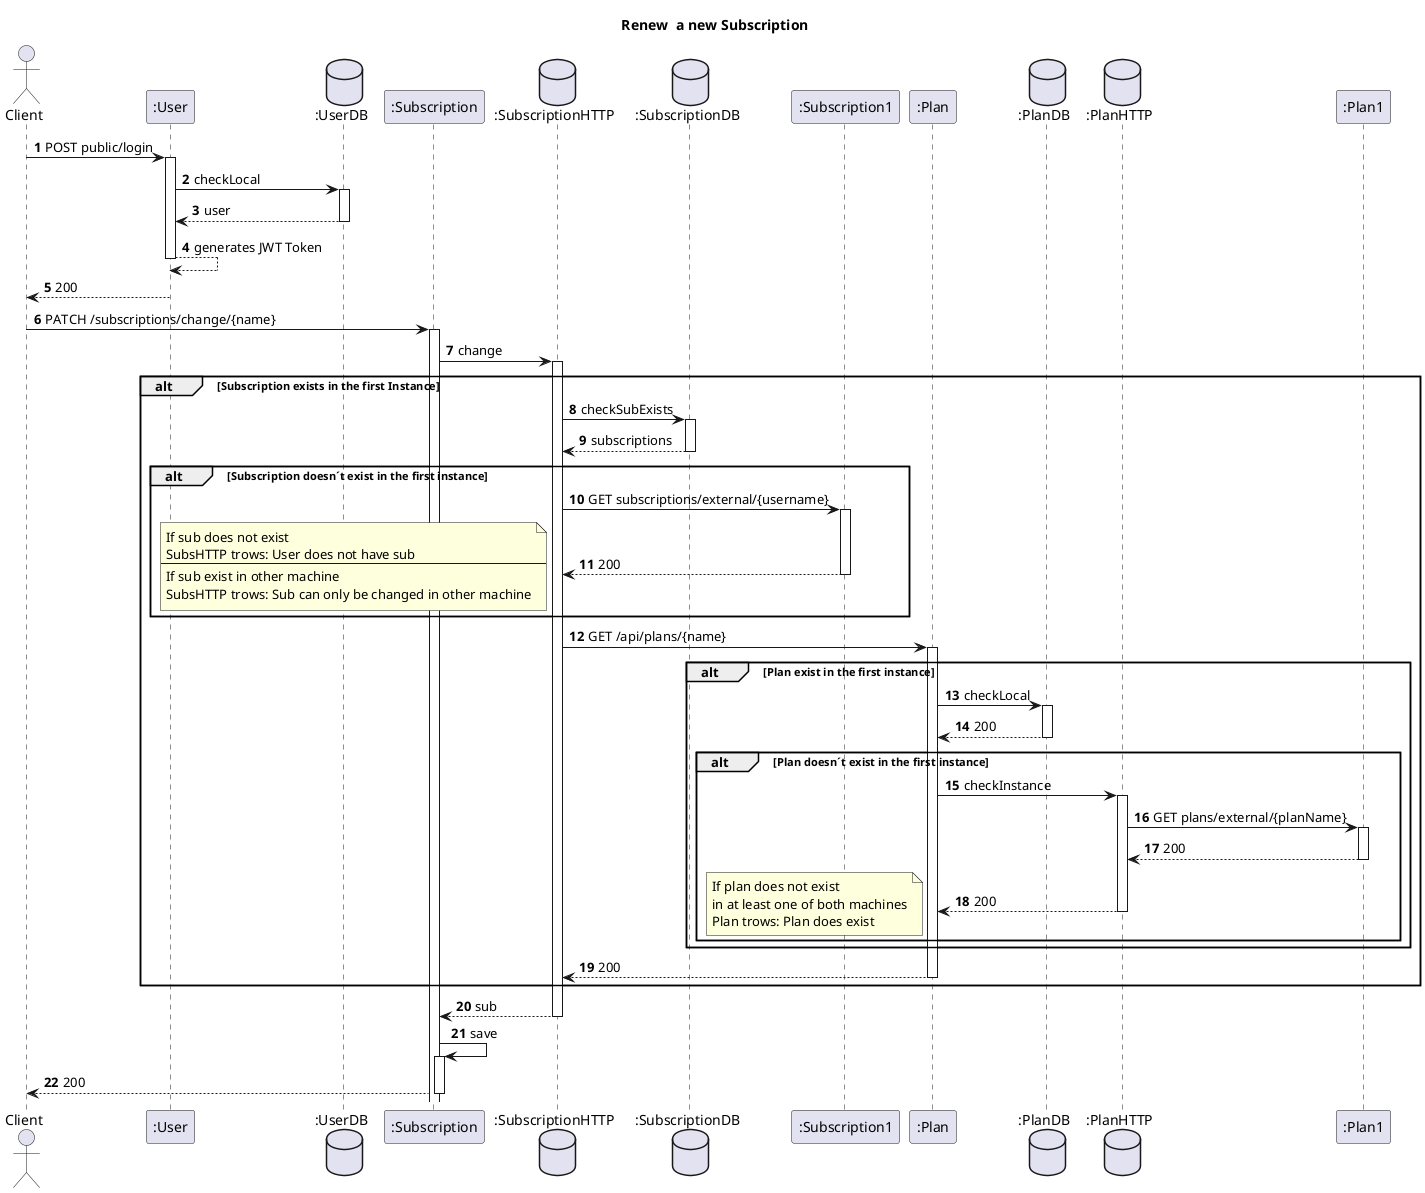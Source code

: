 @startuml
'https://plantuml.com/sequence-diagram
autoactivate on
autonumber
title  Renew  a new Subscription

autonumber

actor "Client" as Ac

participant ":User" as User
database ":UserDB" as Udb

participant ":Subscription" as Auth
database ":SubscriptionHTTP" as SHTTP

database ":SubscriptionDB" as SDB
participant ":Subscription1" as Serv
participant ":Plan" as Plan
database ":PlanDB" as PDB
database ":PlanHTTP" as PHTTP
participant ":Plan1" as Plan1

Ac->User: POST public/login
User->Udb:checkLocal
Udb-->User:user
User-->User:generates JWT Token
User-->Ac:200

Ac->Auth:  PATCH /subscriptions/change/{name}
Auth->SHTTP: change

alt Subscription exists in the first Instance
SHTTP->SDB:checkSubExists
SDB-->SHTTP:subscriptions
alt Subscription doesn´t exist in the first instance
SHTTP->Serv:GET subscriptions/external/{username}
Serv-->SHTTP:200
note left
If sub does not exist
SubsHTTP trows: User does not have sub
--
If sub exist in other machine
SubsHTTP trows: Sub can only be changed in other machine
end note
end
SHTTP->Plan:GET /api/plans/{name}

alt Plan exist in the first instance
Plan->PDB:checkLocal
PDB-->Plan:200
alt Plan doesn´t exist in the first instance
Plan->PHTTP:checkInstance
PHTTP->Plan1:GET plans/external/{planName}

Plan1-->PHTTP:200
PHTTP-->Plan:200
note left
If plan does not exist
in at least one of both machines
Plan trows: Plan does exist
end note
end
end

Plan-->SHTTP:200
end

SHTTP-->Auth:sub

Auth->Auth:save
Auth-->Ac:200
@enduml